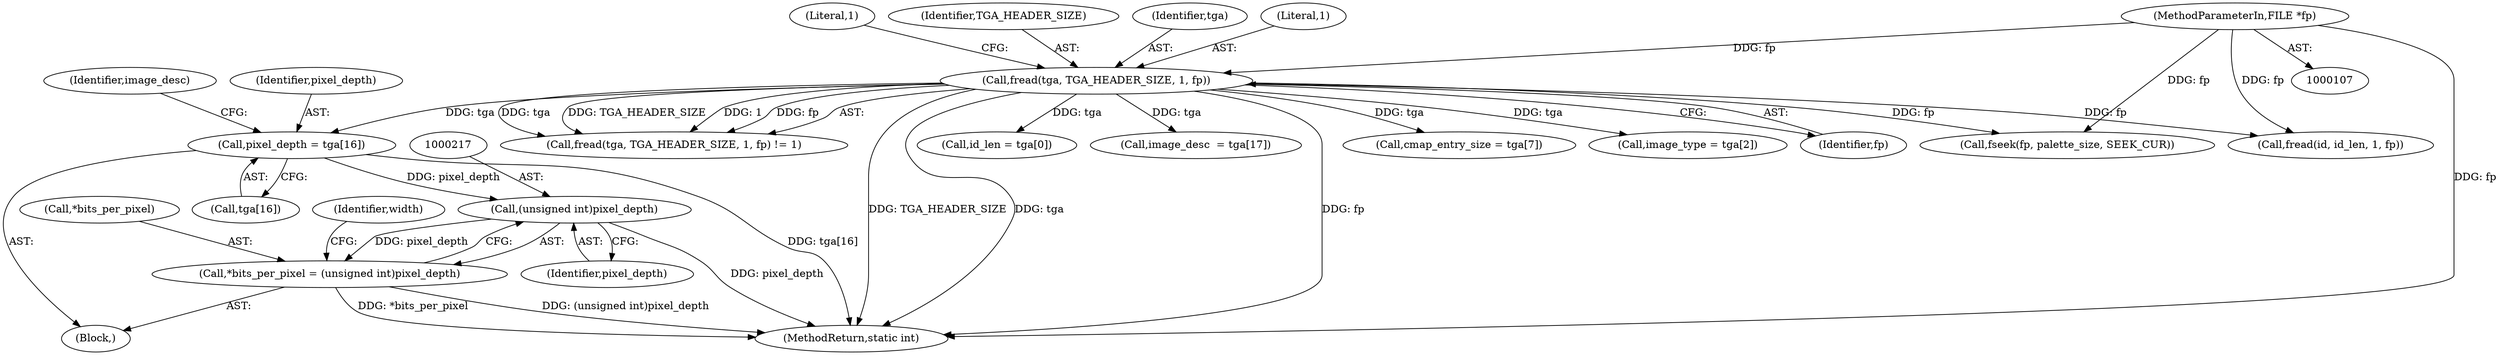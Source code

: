 digraph "0_openjpeg_2cd30c2b06ce332dede81cccad8b334cde997281_0@array" {
"1000203" [label="(Call,pixel_depth = tga[16])"];
"1000141" [label="(Call,fread(tga, TGA_HEADER_SIZE, 1, fp))"];
"1000108" [label="(MethodParameterIn,FILE *fp)"];
"1000216" [label="(Call,(unsigned int)pixel_depth)"];
"1000213" [label="(Call,*bits_per_pixel = (unsigned int)pixel_depth)"];
"1000204" [label="(Identifier,pixel_depth)"];
"1000283" [label="(Call,fseek(fp, palette_size, SEEK_CUR))"];
"1000214" [label="(Call,*bits_per_pixel)"];
"1000289" [label="(MethodReturn,static int)"];
"1000141" [label="(Call,fread(tga, TGA_HEADER_SIZE, 1, fp))"];
"1000146" [label="(Literal,1)"];
"1000153" [label="(Call,id_len = tga[0])"];
"1000253" [label="(Call,fread(id, id_len, 1, fp))"];
"1000213" [label="(Call,*bits_per_pixel = (unsigned int)pixel_depth)"];
"1000208" [label="(Call,image_desc  = tga[17])"];
"1000218" [label="(Identifier,pixel_depth)"];
"1000216" [label="(Call,(unsigned int)pixel_depth)"];
"1000170" [label="(Call,cmap_entry_size = tga[7])"];
"1000143" [label="(Identifier,TGA_HEADER_SIZE)"];
"1000221" [label="(Identifier,width)"];
"1000158" [label="(Call,image_type = tga[2])"];
"1000113" [label="(Block,)"];
"1000209" [label="(Identifier,image_desc)"];
"1000145" [label="(Identifier,fp)"];
"1000140" [label="(Call,fread(tga, TGA_HEADER_SIZE, 1, fp) != 1)"];
"1000108" [label="(MethodParameterIn,FILE *fp)"];
"1000142" [label="(Identifier,tga)"];
"1000205" [label="(Call,tga[16])"];
"1000203" [label="(Call,pixel_depth = tga[16])"];
"1000144" [label="(Literal,1)"];
"1000203" -> "1000113"  [label="AST: "];
"1000203" -> "1000205"  [label="CFG: "];
"1000204" -> "1000203"  [label="AST: "];
"1000205" -> "1000203"  [label="AST: "];
"1000209" -> "1000203"  [label="CFG: "];
"1000203" -> "1000289"  [label="DDG: tga[16]"];
"1000141" -> "1000203"  [label="DDG: tga"];
"1000203" -> "1000216"  [label="DDG: pixel_depth"];
"1000141" -> "1000140"  [label="AST: "];
"1000141" -> "1000145"  [label="CFG: "];
"1000142" -> "1000141"  [label="AST: "];
"1000143" -> "1000141"  [label="AST: "];
"1000144" -> "1000141"  [label="AST: "];
"1000145" -> "1000141"  [label="AST: "];
"1000146" -> "1000141"  [label="CFG: "];
"1000141" -> "1000289"  [label="DDG: tga"];
"1000141" -> "1000289"  [label="DDG: fp"];
"1000141" -> "1000289"  [label="DDG: TGA_HEADER_SIZE"];
"1000141" -> "1000140"  [label="DDG: tga"];
"1000141" -> "1000140"  [label="DDG: TGA_HEADER_SIZE"];
"1000141" -> "1000140"  [label="DDG: 1"];
"1000141" -> "1000140"  [label="DDG: fp"];
"1000108" -> "1000141"  [label="DDG: fp"];
"1000141" -> "1000153"  [label="DDG: tga"];
"1000141" -> "1000158"  [label="DDG: tga"];
"1000141" -> "1000170"  [label="DDG: tga"];
"1000141" -> "1000208"  [label="DDG: tga"];
"1000141" -> "1000253"  [label="DDG: fp"];
"1000141" -> "1000283"  [label="DDG: fp"];
"1000108" -> "1000107"  [label="AST: "];
"1000108" -> "1000289"  [label="DDG: fp"];
"1000108" -> "1000253"  [label="DDG: fp"];
"1000108" -> "1000283"  [label="DDG: fp"];
"1000216" -> "1000213"  [label="AST: "];
"1000216" -> "1000218"  [label="CFG: "];
"1000217" -> "1000216"  [label="AST: "];
"1000218" -> "1000216"  [label="AST: "];
"1000213" -> "1000216"  [label="CFG: "];
"1000216" -> "1000289"  [label="DDG: pixel_depth"];
"1000216" -> "1000213"  [label="DDG: pixel_depth"];
"1000213" -> "1000113"  [label="AST: "];
"1000214" -> "1000213"  [label="AST: "];
"1000221" -> "1000213"  [label="CFG: "];
"1000213" -> "1000289"  [label="DDG: (unsigned int)pixel_depth"];
"1000213" -> "1000289"  [label="DDG: *bits_per_pixel"];
}
